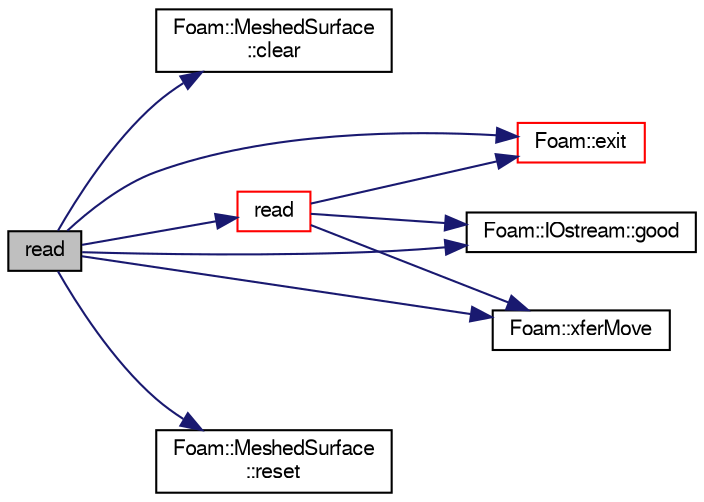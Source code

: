 digraph "read"
{
  bgcolor="transparent";
  edge [fontname="FreeSans",fontsize="10",labelfontname="FreeSans",labelfontsize="10"];
  node [fontname="FreeSans",fontsize="10",shape=record];
  rankdir="LR";
  Node172 [label="read",height=0.2,width=0.4,color="black", fillcolor="grey75", style="filled", fontcolor="black"];
  Node172 -> Node173 [color="midnightblue",fontsize="10",style="solid",fontname="FreeSans"];
  Node173 [label="Foam::MeshedSurface\l::clear",height=0.2,width=0.4,color="black",URL="$a29566.html#ac8bb3912a3ce86b15842e79d0b421204",tooltip="Clear all storage. "];
  Node172 -> Node174 [color="midnightblue",fontsize="10",style="solid",fontname="FreeSans"];
  Node174 [label="Foam::exit",height=0.2,width=0.4,color="red",URL="$a21124.html#a06ca7250d8e89caf05243ec094843642"];
  Node172 -> Node211 [color="midnightblue",fontsize="10",style="solid",fontname="FreeSans"];
  Node211 [label="Foam::IOstream::good",height=0.2,width=0.4,color="black",URL="$a26226.html#abdcc7f96f487faadc7769afcf58fe992",tooltip="Return true if next operation might succeed. "];
  Node172 -> Node221 [color="midnightblue",fontsize="10",style="solid",fontname="FreeSans"];
  Node221 [label="read",height=0.2,width=0.4,color="red",URL="$a29618.html#a64070e8538f54d2d3e9c277cc853137f",tooltip="Read surface mesh components. "];
  Node221 -> Node174 [color="midnightblue",fontsize="10",style="solid",fontname="FreeSans"];
  Node221 -> Node211 [color="midnightblue",fontsize="10",style="solid",fontname="FreeSans"];
  Node221 -> Node223 [color="midnightblue",fontsize="10",style="solid",fontname="FreeSans"];
  Node223 [label="Foam::xferMove",height=0.2,width=0.4,color="black",URL="$a21124.html#ae3ad39ee5ad896e6d3c0f137ecd12abb"];
  Node172 -> Node224 [color="midnightblue",fontsize="10",style="solid",fontname="FreeSans"];
  Node224 [label="Foam::MeshedSurface\l::reset",height=0.2,width=0.4,color="black",URL="$a29566.html#a7fec4f956cda53a023535879d7aa7c7c",tooltip="Reset primitive data (points, faces and zones) "];
  Node172 -> Node223 [color="midnightblue",fontsize="10",style="solid",fontname="FreeSans"];
}
